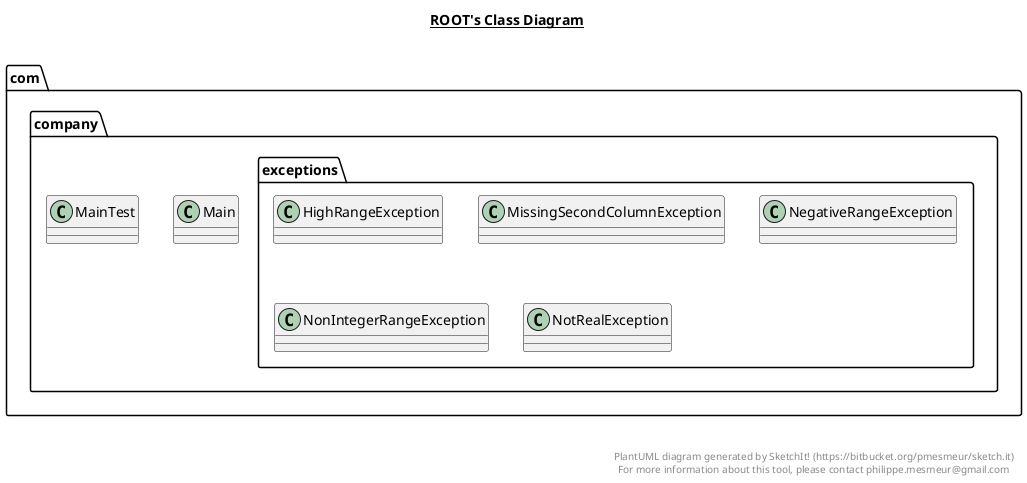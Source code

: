 @startuml

title __ROOT's Class Diagram__\n

  package com.company {
    package com.company.exceptions {
      class HighRangeException {
      }
    }
  }
  

  package com.company {
    class Main {
    }
  }
  

  package com.company {
    class MainTest {
    }
  }
  

  package com.company {
    package com.company.exceptions {
      class MissingSecondColumnException {
      }
    }
  }
  

  package com.company {
    package com.company.exceptions {
      class NegativeRangeException {
      }
    }
  }
  

  package com.company {
    package com.company.exceptions {
      class NonIntegerRangeException {
      }
    }
  }
  

  package com.company {
    package com.company.exceptions {
      class NotRealException {
      }
    }
  }
  



right footer


PlantUML diagram generated by SketchIt! (https://bitbucket.org/pmesmeur/sketch.it)
For more information about this tool, please contact philippe.mesmeur@gmail.com
endfooter

@enduml
